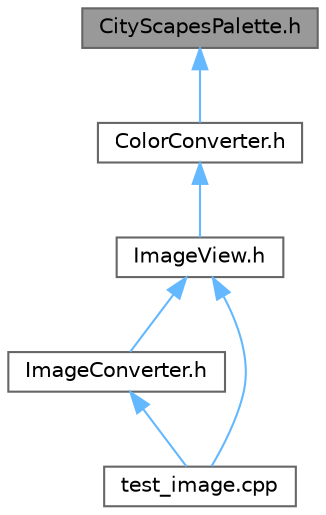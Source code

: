 digraph "CityScapesPalette.h"
{
 // INTERACTIVE_SVG=YES
 // LATEX_PDF_SIZE
  bgcolor="transparent";
  edge [fontname=Helvetica,fontsize=10,labelfontname=Helvetica,labelfontsize=10];
  node [fontname=Helvetica,fontsize=10,shape=box,height=0.2,width=0.4];
  Node1 [id="Node000001",label="CityScapesPalette.h",height=0.2,width=0.4,color="gray40", fillcolor="grey60", style="filled", fontcolor="black",tooltip=" "];
  Node1 -> Node2 [id="edge1_Node000001_Node000002",dir="back",color="steelblue1",style="solid",tooltip=" "];
  Node2 [id="Node000002",label="ColorConverter.h",height=0.2,width=0.4,color="grey40", fillcolor="white", style="filled",URL="$df/df7/ColorConverter_8h.html",tooltip=" "];
  Node2 -> Node3 [id="edge2_Node000002_Node000003",dir="back",color="steelblue1",style="solid",tooltip=" "];
  Node3 [id="Node000003",label="ImageView.h",height=0.2,width=0.4,color="grey40", fillcolor="white", style="filled",URL="$db/dac/ImageView_8h.html",tooltip=" "];
  Node3 -> Node4 [id="edge3_Node000003_Node000004",dir="back",color="steelblue1",style="solid",tooltip=" "];
  Node4 [id="Node000004",label="ImageConverter.h",height=0.2,width=0.4,color="grey40", fillcolor="white", style="filled",URL="$d7/d2c/ImageConverter_8h.html",tooltip=" "];
  Node4 -> Node5 [id="edge4_Node000004_Node000005",dir="back",color="steelblue1",style="solid",tooltip=" "];
  Node5 [id="Node000005",label="test_image.cpp",height=0.2,width=0.4,color="grey40", fillcolor="white", style="filled",URL="$d5/d1a/test__image_8cpp.html",tooltip=" "];
  Node3 -> Node5 [id="edge5_Node000003_Node000005",dir="back",color="steelblue1",style="solid",tooltip=" "];
}
